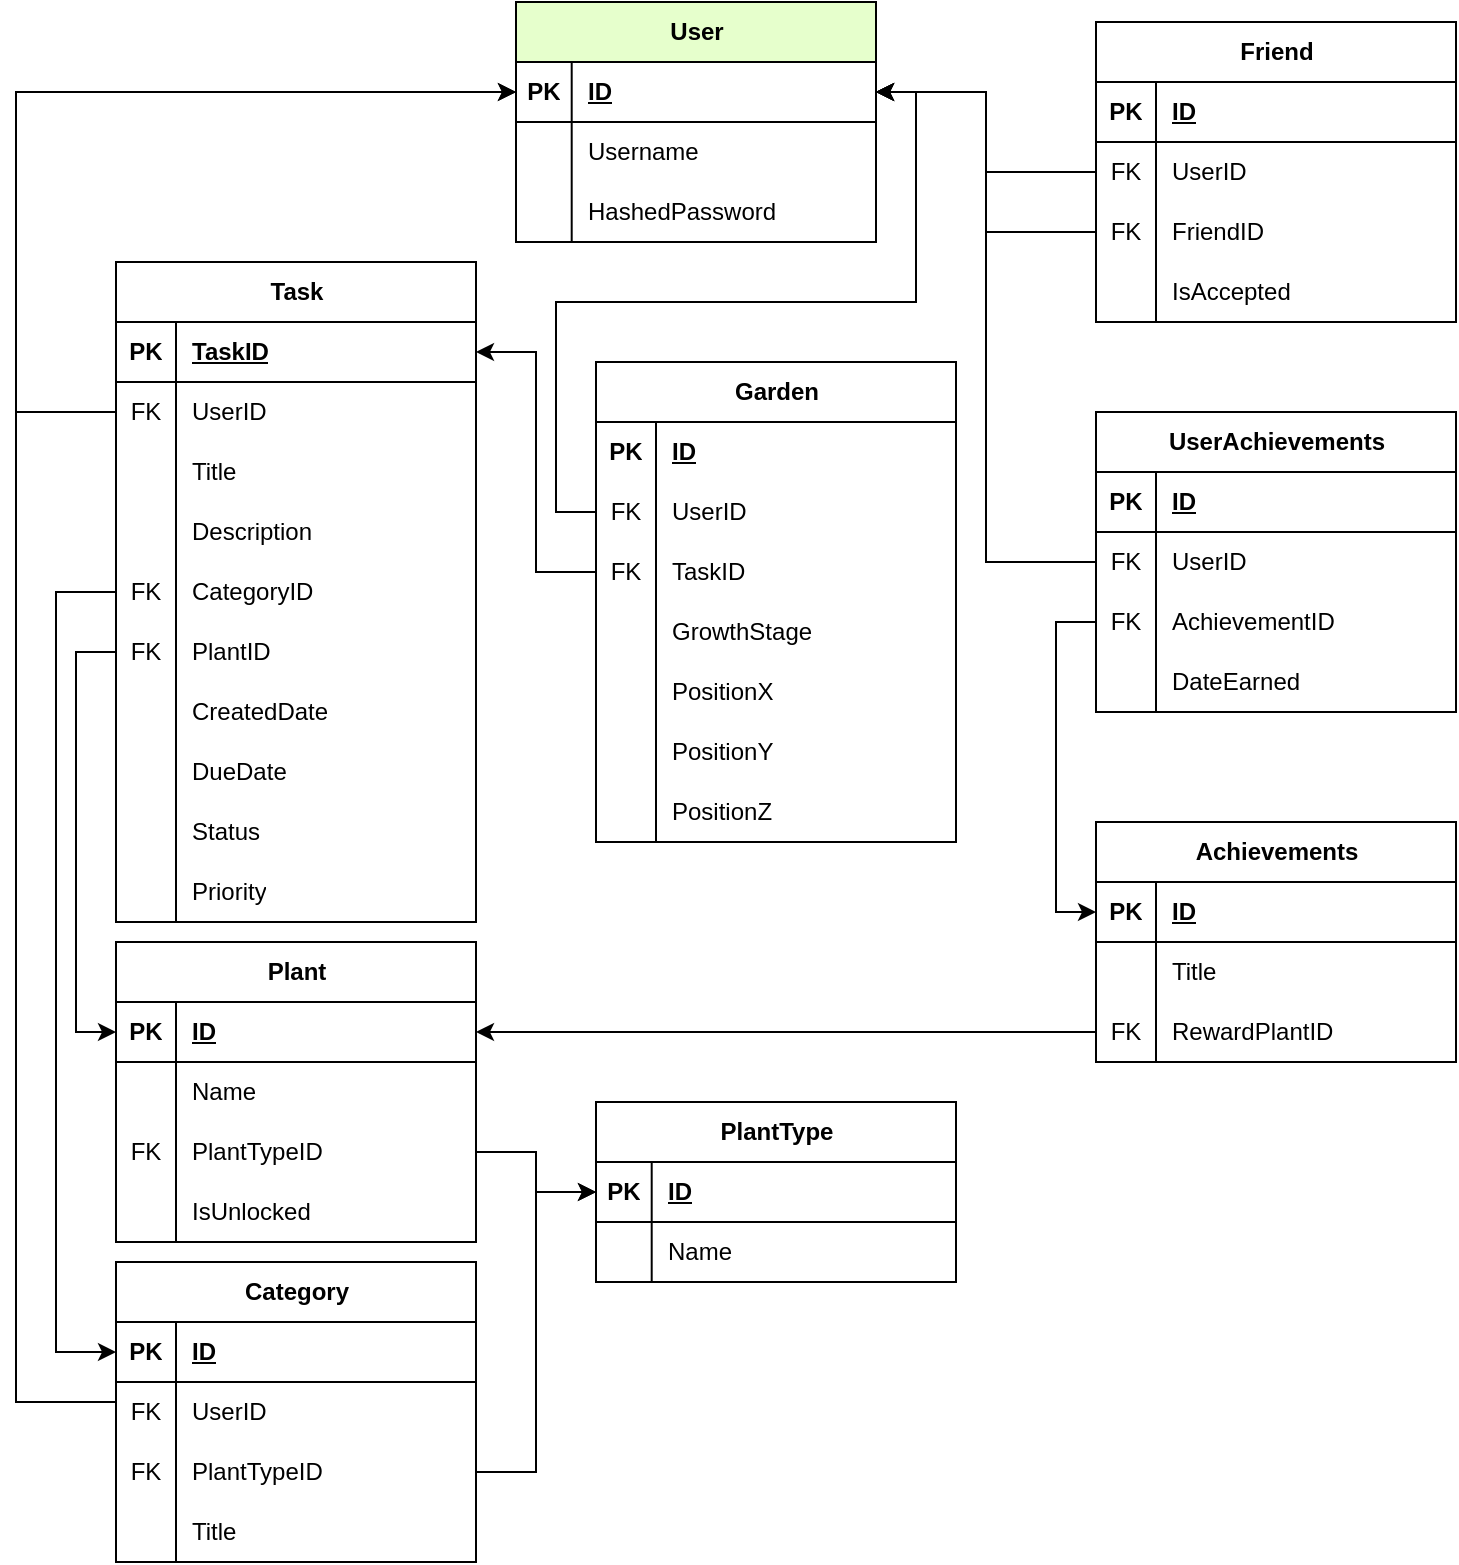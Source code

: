 <mxfile version="24.7.12">
  <diagram name="Page-1" id="oMzUA769yTgQAi77raKL">
    <mxGraphModel dx="1135" dy="1206" grid="0" gridSize="10" guides="1" tooltips="1" connect="1" arrows="1" fold="1" page="0" pageScale="1" pageWidth="827" pageHeight="1169" math="0" shadow="0">
      <root>
        <mxCell id="0" />
        <mxCell id="1" parent="0" />
        <mxCell id="k9DneF6LXbESQzyg4ebu-3" value="Task" style="shape=table;startSize=30;container=1;collapsible=1;childLayout=tableLayout;fixedRows=1;rowLines=0;fontStyle=1;align=center;resizeLast=1;html=1;" parent="1" vertex="1">
          <mxGeometry x="40" width="180" height="330" as="geometry" />
        </mxCell>
        <mxCell id="k9DneF6LXbESQzyg4ebu-4" value="" style="shape=tableRow;horizontal=0;startSize=0;swimlaneHead=0;swimlaneBody=0;fillColor=none;collapsible=0;dropTarget=0;points=[[0,0.5],[1,0.5]];portConstraint=eastwest;top=0;left=0;right=0;bottom=1;" parent="k9DneF6LXbESQzyg4ebu-3" vertex="1">
          <mxGeometry y="30" width="180" height="30" as="geometry" />
        </mxCell>
        <mxCell id="k9DneF6LXbESQzyg4ebu-5" value="PK" style="shape=partialRectangle;connectable=0;fillColor=none;top=0;left=0;bottom=0;right=0;fontStyle=1;overflow=hidden;whiteSpace=wrap;html=1;" parent="k9DneF6LXbESQzyg4ebu-4" vertex="1">
          <mxGeometry width="30" height="30" as="geometry">
            <mxRectangle width="30" height="30" as="alternateBounds" />
          </mxGeometry>
        </mxCell>
        <mxCell id="k9DneF6LXbESQzyg4ebu-6" value="TaskID" style="shape=partialRectangle;connectable=0;fillColor=none;top=0;left=0;bottom=0;right=0;align=left;spacingLeft=6;fontStyle=5;overflow=hidden;whiteSpace=wrap;html=1;" parent="k9DneF6LXbESQzyg4ebu-4" vertex="1">
          <mxGeometry x="30" width="150" height="30" as="geometry">
            <mxRectangle width="150" height="30" as="alternateBounds" />
          </mxGeometry>
        </mxCell>
        <mxCell id="k9DneF6LXbESQzyg4ebu-7" value="" style="shape=tableRow;horizontal=0;startSize=0;swimlaneHead=0;swimlaneBody=0;fillColor=none;collapsible=0;dropTarget=0;points=[[0,0.5],[1,0.5]];portConstraint=eastwest;top=0;left=0;right=0;bottom=0;" parent="k9DneF6LXbESQzyg4ebu-3" vertex="1">
          <mxGeometry y="60" width="180" height="30" as="geometry" />
        </mxCell>
        <mxCell id="k9DneF6LXbESQzyg4ebu-8" value="FK" style="shape=partialRectangle;connectable=0;fillColor=none;top=0;left=0;bottom=0;right=0;editable=1;overflow=hidden;whiteSpace=wrap;html=1;" parent="k9DneF6LXbESQzyg4ebu-7" vertex="1">
          <mxGeometry width="30" height="30" as="geometry">
            <mxRectangle width="30" height="30" as="alternateBounds" />
          </mxGeometry>
        </mxCell>
        <mxCell id="k9DneF6LXbESQzyg4ebu-9" value="UserID" style="shape=partialRectangle;connectable=0;fillColor=none;top=0;left=0;bottom=0;right=0;align=left;spacingLeft=6;overflow=hidden;whiteSpace=wrap;html=1;" parent="k9DneF6LXbESQzyg4ebu-7" vertex="1">
          <mxGeometry x="30" width="150" height="30" as="geometry">
            <mxRectangle width="150" height="30" as="alternateBounds" />
          </mxGeometry>
        </mxCell>
        <mxCell id="bbyt1wD9G1NPvZGd1VGm-14" value="" style="shape=tableRow;horizontal=0;startSize=0;swimlaneHead=0;swimlaneBody=0;fillColor=none;collapsible=0;dropTarget=0;points=[[0,0.5],[1,0.5]];portConstraint=eastwest;top=0;left=0;right=0;bottom=0;" vertex="1" parent="k9DneF6LXbESQzyg4ebu-3">
          <mxGeometry y="90" width="180" height="30" as="geometry" />
        </mxCell>
        <mxCell id="bbyt1wD9G1NPvZGd1VGm-15" value="" style="shape=partialRectangle;connectable=0;fillColor=none;top=0;left=0;bottom=0;right=0;editable=1;overflow=hidden;whiteSpace=wrap;html=1;" vertex="1" parent="bbyt1wD9G1NPvZGd1VGm-14">
          <mxGeometry width="30" height="30" as="geometry">
            <mxRectangle width="30" height="30" as="alternateBounds" />
          </mxGeometry>
        </mxCell>
        <mxCell id="bbyt1wD9G1NPvZGd1VGm-16" value="Title" style="shape=partialRectangle;connectable=0;fillColor=none;top=0;left=0;bottom=0;right=0;align=left;spacingLeft=6;overflow=hidden;whiteSpace=wrap;html=1;" vertex="1" parent="bbyt1wD9G1NPvZGd1VGm-14">
          <mxGeometry x="30" width="150" height="30" as="geometry">
            <mxRectangle width="150" height="30" as="alternateBounds" />
          </mxGeometry>
        </mxCell>
        <mxCell id="k9DneF6LXbESQzyg4ebu-13" value="" style="shape=tableRow;horizontal=0;startSize=0;swimlaneHead=0;swimlaneBody=0;fillColor=none;collapsible=0;dropTarget=0;points=[[0,0.5],[1,0.5]];portConstraint=eastwest;top=0;left=0;right=0;bottom=0;" parent="k9DneF6LXbESQzyg4ebu-3" vertex="1">
          <mxGeometry y="120" width="180" height="30" as="geometry" />
        </mxCell>
        <mxCell id="k9DneF6LXbESQzyg4ebu-14" value="" style="shape=partialRectangle;connectable=0;fillColor=none;top=0;left=0;bottom=0;right=0;editable=1;overflow=hidden;whiteSpace=wrap;html=1;" parent="k9DneF6LXbESQzyg4ebu-13" vertex="1">
          <mxGeometry width="30" height="30" as="geometry">
            <mxRectangle width="30" height="30" as="alternateBounds" />
          </mxGeometry>
        </mxCell>
        <mxCell id="k9DneF6LXbESQzyg4ebu-15" value="Description" style="shape=partialRectangle;connectable=0;fillColor=none;top=0;left=0;bottom=0;right=0;align=left;spacingLeft=6;overflow=hidden;whiteSpace=wrap;html=1;" parent="k9DneF6LXbESQzyg4ebu-13" vertex="1">
          <mxGeometry x="30" width="150" height="30" as="geometry">
            <mxRectangle width="150" height="30" as="alternateBounds" />
          </mxGeometry>
        </mxCell>
        <mxCell id="k9DneF6LXbESQzyg4ebu-72" value="" style="shape=tableRow;horizontal=0;startSize=0;swimlaneHead=0;swimlaneBody=0;fillColor=none;collapsible=0;dropTarget=0;points=[[0,0.5],[1,0.5]];portConstraint=eastwest;top=0;left=0;right=0;bottom=0;" parent="k9DneF6LXbESQzyg4ebu-3" vertex="1">
          <mxGeometry y="150" width="180" height="30" as="geometry" />
        </mxCell>
        <mxCell id="k9DneF6LXbESQzyg4ebu-73" value="FK" style="shape=partialRectangle;connectable=0;fillColor=none;top=0;left=0;bottom=0;right=0;editable=1;overflow=hidden;whiteSpace=wrap;html=1;" parent="k9DneF6LXbESQzyg4ebu-72" vertex="1">
          <mxGeometry width="30" height="30" as="geometry">
            <mxRectangle width="30" height="30" as="alternateBounds" />
          </mxGeometry>
        </mxCell>
        <mxCell id="k9DneF6LXbESQzyg4ebu-74" value="CategoryID" style="shape=partialRectangle;connectable=0;fillColor=none;top=0;left=0;bottom=0;right=0;align=left;spacingLeft=6;overflow=hidden;whiteSpace=wrap;html=1;" parent="k9DneF6LXbESQzyg4ebu-72" vertex="1">
          <mxGeometry x="30" width="150" height="30" as="geometry">
            <mxRectangle width="150" height="30" as="alternateBounds" />
          </mxGeometry>
        </mxCell>
        <mxCell id="bbyt1wD9G1NPvZGd1VGm-99" value="" style="shape=tableRow;horizontal=0;startSize=0;swimlaneHead=0;swimlaneBody=0;fillColor=none;collapsible=0;dropTarget=0;points=[[0,0.5],[1,0.5]];portConstraint=eastwest;top=0;left=0;right=0;bottom=0;" vertex="1" parent="k9DneF6LXbESQzyg4ebu-3">
          <mxGeometry y="180" width="180" height="30" as="geometry" />
        </mxCell>
        <mxCell id="bbyt1wD9G1NPvZGd1VGm-100" value="FK" style="shape=partialRectangle;connectable=0;fillColor=none;top=0;left=0;bottom=0;right=0;editable=1;overflow=hidden;whiteSpace=wrap;html=1;" vertex="1" parent="bbyt1wD9G1NPvZGd1VGm-99">
          <mxGeometry width="30" height="30" as="geometry">
            <mxRectangle width="30" height="30" as="alternateBounds" />
          </mxGeometry>
        </mxCell>
        <mxCell id="bbyt1wD9G1NPvZGd1VGm-101" value="PlantID" style="shape=partialRectangle;connectable=0;fillColor=none;top=0;left=0;bottom=0;right=0;align=left;spacingLeft=6;overflow=hidden;whiteSpace=wrap;html=1;" vertex="1" parent="bbyt1wD9G1NPvZGd1VGm-99">
          <mxGeometry x="30" width="150" height="30" as="geometry">
            <mxRectangle width="150" height="30" as="alternateBounds" />
          </mxGeometry>
        </mxCell>
        <mxCell id="k9DneF6LXbESQzyg4ebu-75" value="" style="shape=tableRow;horizontal=0;startSize=0;swimlaneHead=0;swimlaneBody=0;fillColor=none;collapsible=0;dropTarget=0;points=[[0,0.5],[1,0.5]];portConstraint=eastwest;top=0;left=0;right=0;bottom=0;" parent="k9DneF6LXbESQzyg4ebu-3" vertex="1">
          <mxGeometry y="210" width="180" height="30" as="geometry" />
        </mxCell>
        <mxCell id="k9DneF6LXbESQzyg4ebu-76" value="" style="shape=partialRectangle;connectable=0;fillColor=none;top=0;left=0;bottom=0;right=0;editable=1;overflow=hidden;whiteSpace=wrap;html=1;" parent="k9DneF6LXbESQzyg4ebu-75" vertex="1">
          <mxGeometry width="30" height="30" as="geometry">
            <mxRectangle width="30" height="30" as="alternateBounds" />
          </mxGeometry>
        </mxCell>
        <mxCell id="k9DneF6LXbESQzyg4ebu-77" value="CreatedDate" style="shape=partialRectangle;connectable=0;fillColor=none;top=0;left=0;bottom=0;right=0;align=left;spacingLeft=6;overflow=hidden;whiteSpace=wrap;html=1;" parent="k9DneF6LXbESQzyg4ebu-75" vertex="1">
          <mxGeometry x="30" width="150" height="30" as="geometry">
            <mxRectangle width="150" height="30" as="alternateBounds" />
          </mxGeometry>
        </mxCell>
        <mxCell id="k9DneF6LXbESQzyg4ebu-10" value="" style="shape=tableRow;horizontal=0;startSize=0;swimlaneHead=0;swimlaneBody=0;fillColor=none;collapsible=0;dropTarget=0;points=[[0,0.5],[1,0.5]];portConstraint=eastwest;top=0;left=0;right=0;bottom=0;" parent="k9DneF6LXbESQzyg4ebu-3" vertex="1">
          <mxGeometry y="240" width="180" height="30" as="geometry" />
        </mxCell>
        <mxCell id="k9DneF6LXbESQzyg4ebu-11" value="" style="shape=partialRectangle;connectable=0;fillColor=none;top=0;left=0;bottom=0;right=0;editable=1;overflow=hidden;whiteSpace=wrap;html=1;" parent="k9DneF6LXbESQzyg4ebu-10" vertex="1">
          <mxGeometry width="30" height="30" as="geometry">
            <mxRectangle width="30" height="30" as="alternateBounds" />
          </mxGeometry>
        </mxCell>
        <mxCell id="k9DneF6LXbESQzyg4ebu-12" value="DueDate" style="shape=partialRectangle;connectable=0;fillColor=none;top=0;left=0;bottom=0;right=0;align=left;spacingLeft=6;overflow=hidden;whiteSpace=wrap;html=1;" parent="k9DneF6LXbESQzyg4ebu-10" vertex="1">
          <mxGeometry x="30" width="150" height="30" as="geometry">
            <mxRectangle width="150" height="30" as="alternateBounds" />
          </mxGeometry>
        </mxCell>
        <mxCell id="cOYgLROJqaKU-tbr8kSi-8" value="" style="shape=tableRow;horizontal=0;startSize=0;swimlaneHead=0;swimlaneBody=0;fillColor=none;collapsible=0;dropTarget=0;points=[[0,0.5],[1,0.5]];portConstraint=eastwest;top=0;left=0;right=0;bottom=0;" parent="k9DneF6LXbESQzyg4ebu-3" vertex="1">
          <mxGeometry y="270" width="180" height="30" as="geometry" />
        </mxCell>
        <mxCell id="cOYgLROJqaKU-tbr8kSi-9" value="" style="shape=partialRectangle;connectable=0;fillColor=none;top=0;left=0;bottom=0;right=0;editable=1;overflow=hidden;whiteSpace=wrap;html=1;" parent="cOYgLROJqaKU-tbr8kSi-8" vertex="1">
          <mxGeometry width="30" height="30" as="geometry">
            <mxRectangle width="30" height="30" as="alternateBounds" />
          </mxGeometry>
        </mxCell>
        <mxCell id="cOYgLROJqaKU-tbr8kSi-10" value="Status" style="shape=partialRectangle;connectable=0;fillColor=none;top=0;left=0;bottom=0;right=0;align=left;spacingLeft=6;overflow=hidden;whiteSpace=wrap;html=1;" parent="cOYgLROJqaKU-tbr8kSi-8" vertex="1">
          <mxGeometry x="30" width="150" height="30" as="geometry">
            <mxRectangle width="150" height="30" as="alternateBounds" />
          </mxGeometry>
        </mxCell>
        <mxCell id="bbyt1wD9G1NPvZGd1VGm-18" value="" style="shape=tableRow;horizontal=0;startSize=0;swimlaneHead=0;swimlaneBody=0;fillColor=none;collapsible=0;dropTarget=0;points=[[0,0.5],[1,0.5]];portConstraint=eastwest;top=0;left=0;right=0;bottom=0;" vertex="1" parent="k9DneF6LXbESQzyg4ebu-3">
          <mxGeometry y="300" width="180" height="30" as="geometry" />
        </mxCell>
        <mxCell id="bbyt1wD9G1NPvZGd1VGm-19" value="" style="shape=partialRectangle;connectable=0;fillColor=none;top=0;left=0;bottom=0;right=0;editable=1;overflow=hidden;whiteSpace=wrap;html=1;" vertex="1" parent="bbyt1wD9G1NPvZGd1VGm-18">
          <mxGeometry width="30" height="30" as="geometry">
            <mxRectangle width="30" height="30" as="alternateBounds" />
          </mxGeometry>
        </mxCell>
        <mxCell id="bbyt1wD9G1NPvZGd1VGm-20" value="Priority" style="shape=partialRectangle;connectable=0;fillColor=none;top=0;left=0;bottom=0;right=0;align=left;spacingLeft=6;overflow=hidden;whiteSpace=wrap;html=1;" vertex="1" parent="bbyt1wD9G1NPvZGd1VGm-18">
          <mxGeometry x="30" width="150" height="30" as="geometry">
            <mxRectangle width="150" height="30" as="alternateBounds" />
          </mxGeometry>
        </mxCell>
        <mxCell id="k9DneF6LXbESQzyg4ebu-19" value="Plant" style="shape=table;startSize=30;container=1;collapsible=1;childLayout=tableLayout;fixedRows=1;rowLines=0;fontStyle=1;align=center;resizeLast=1;html=1;" parent="1" vertex="1">
          <mxGeometry x="40" y="340" width="180" height="150" as="geometry" />
        </mxCell>
        <mxCell id="k9DneF6LXbESQzyg4ebu-20" value="" style="shape=tableRow;horizontal=0;startSize=0;swimlaneHead=0;swimlaneBody=0;fillColor=none;collapsible=0;dropTarget=0;points=[[0,0.5],[1,0.5]];portConstraint=eastwest;top=0;left=0;right=0;bottom=1;" parent="k9DneF6LXbESQzyg4ebu-19" vertex="1">
          <mxGeometry y="30" width="180" height="30" as="geometry" />
        </mxCell>
        <mxCell id="k9DneF6LXbESQzyg4ebu-21" value="PK" style="shape=partialRectangle;connectable=0;fillColor=none;top=0;left=0;bottom=0;right=0;fontStyle=1;overflow=hidden;whiteSpace=wrap;html=1;" parent="k9DneF6LXbESQzyg4ebu-20" vertex="1">
          <mxGeometry width="30" height="30" as="geometry">
            <mxRectangle width="30" height="30" as="alternateBounds" />
          </mxGeometry>
        </mxCell>
        <mxCell id="k9DneF6LXbESQzyg4ebu-22" value="ID" style="shape=partialRectangle;connectable=0;fillColor=none;top=0;left=0;bottom=0;right=0;align=left;spacingLeft=6;fontStyle=5;overflow=hidden;whiteSpace=wrap;html=1;" parent="k9DneF6LXbESQzyg4ebu-20" vertex="1">
          <mxGeometry x="30" width="150" height="30" as="geometry">
            <mxRectangle width="150" height="30" as="alternateBounds" />
          </mxGeometry>
        </mxCell>
        <mxCell id="k9DneF6LXbESQzyg4ebu-23" value="" style="shape=tableRow;horizontal=0;startSize=0;swimlaneHead=0;swimlaneBody=0;fillColor=none;collapsible=0;dropTarget=0;points=[[0,0.5],[1,0.5]];portConstraint=eastwest;top=0;left=0;right=0;bottom=0;" parent="k9DneF6LXbESQzyg4ebu-19" vertex="1">
          <mxGeometry y="60" width="180" height="30" as="geometry" />
        </mxCell>
        <mxCell id="k9DneF6LXbESQzyg4ebu-24" value="" style="shape=partialRectangle;connectable=0;fillColor=none;top=0;left=0;bottom=0;right=0;editable=1;overflow=hidden;whiteSpace=wrap;html=1;" parent="k9DneF6LXbESQzyg4ebu-23" vertex="1">
          <mxGeometry width="30" height="30" as="geometry">
            <mxRectangle width="30" height="30" as="alternateBounds" />
          </mxGeometry>
        </mxCell>
        <mxCell id="k9DneF6LXbESQzyg4ebu-25" value="Name" style="shape=partialRectangle;connectable=0;fillColor=none;top=0;left=0;bottom=0;right=0;align=left;spacingLeft=6;overflow=hidden;whiteSpace=wrap;html=1;" parent="k9DneF6LXbESQzyg4ebu-23" vertex="1">
          <mxGeometry x="30" width="150" height="30" as="geometry">
            <mxRectangle width="150" height="30" as="alternateBounds" />
          </mxGeometry>
        </mxCell>
        <mxCell id="k9DneF6LXbESQzyg4ebu-26" value="" style="shape=tableRow;horizontal=0;startSize=0;swimlaneHead=0;swimlaneBody=0;fillColor=none;collapsible=0;dropTarget=0;points=[[0,0.5],[1,0.5]];portConstraint=eastwest;top=0;left=0;right=0;bottom=0;" parent="k9DneF6LXbESQzyg4ebu-19" vertex="1">
          <mxGeometry y="90" width="180" height="30" as="geometry" />
        </mxCell>
        <mxCell id="k9DneF6LXbESQzyg4ebu-27" value="FK" style="shape=partialRectangle;connectable=0;fillColor=none;top=0;left=0;bottom=0;right=0;editable=1;overflow=hidden;whiteSpace=wrap;html=1;" parent="k9DneF6LXbESQzyg4ebu-26" vertex="1">
          <mxGeometry width="30" height="30" as="geometry">
            <mxRectangle width="30" height="30" as="alternateBounds" />
          </mxGeometry>
        </mxCell>
        <mxCell id="k9DneF6LXbESQzyg4ebu-28" value="PlantTypeID" style="shape=partialRectangle;connectable=0;fillColor=none;top=0;left=0;bottom=0;right=0;align=left;spacingLeft=6;overflow=hidden;whiteSpace=wrap;html=1;" parent="k9DneF6LXbESQzyg4ebu-26" vertex="1">
          <mxGeometry x="30" width="150" height="30" as="geometry">
            <mxRectangle width="150" height="30" as="alternateBounds" />
          </mxGeometry>
        </mxCell>
        <mxCell id="bbyt1wD9G1NPvZGd1VGm-94" value="" style="shape=tableRow;horizontal=0;startSize=0;swimlaneHead=0;swimlaneBody=0;fillColor=none;collapsible=0;dropTarget=0;points=[[0,0.5],[1,0.5]];portConstraint=eastwest;top=0;left=0;right=0;bottom=0;" vertex="1" parent="k9DneF6LXbESQzyg4ebu-19">
          <mxGeometry y="120" width="180" height="30" as="geometry" />
        </mxCell>
        <mxCell id="bbyt1wD9G1NPvZGd1VGm-95" value="" style="shape=partialRectangle;connectable=0;fillColor=none;top=0;left=0;bottom=0;right=0;editable=1;overflow=hidden;whiteSpace=wrap;html=1;" vertex="1" parent="bbyt1wD9G1NPvZGd1VGm-94">
          <mxGeometry width="30" height="30" as="geometry">
            <mxRectangle width="30" height="30" as="alternateBounds" />
          </mxGeometry>
        </mxCell>
        <mxCell id="bbyt1wD9G1NPvZGd1VGm-96" value="IsUnlocked" style="shape=partialRectangle;connectable=0;fillColor=none;top=0;left=0;bottom=0;right=0;align=left;spacingLeft=6;overflow=hidden;whiteSpace=wrap;html=1;" vertex="1" parent="bbyt1wD9G1NPvZGd1VGm-94">
          <mxGeometry x="30" width="150" height="30" as="geometry">
            <mxRectangle width="150" height="30" as="alternateBounds" />
          </mxGeometry>
        </mxCell>
        <mxCell id="k9DneF6LXbESQzyg4ebu-38" value="Garden" style="shape=table;startSize=30;container=1;collapsible=1;childLayout=tableLayout;fixedRows=1;rowLines=0;fontStyle=1;align=center;resizeLast=1;html=1;" parent="1" vertex="1">
          <mxGeometry x="280" y="50" width="180" height="240" as="geometry" />
        </mxCell>
        <mxCell id="bbyt1wD9G1NPvZGd1VGm-28" value="" style="shape=tableRow;horizontal=0;startSize=0;swimlaneHead=0;swimlaneBody=0;fillColor=none;collapsible=0;dropTarget=0;points=[[0,0.5],[1,0.5]];portConstraint=eastwest;top=0;left=0;right=0;bottom=0;strokeColor=#000000;" vertex="1" parent="k9DneF6LXbESQzyg4ebu-38">
          <mxGeometry y="30" width="180" height="30" as="geometry" />
        </mxCell>
        <mxCell id="bbyt1wD9G1NPvZGd1VGm-29" value="&lt;b&gt;PK&lt;/b&gt;" style="shape=partialRectangle;connectable=0;fillColor=none;top=0;left=0;bottom=0;right=0;editable=1;overflow=hidden;whiteSpace=wrap;html=1;" vertex="1" parent="bbyt1wD9G1NPvZGd1VGm-28">
          <mxGeometry width="30" height="30" as="geometry">
            <mxRectangle width="30" height="30" as="alternateBounds" />
          </mxGeometry>
        </mxCell>
        <mxCell id="bbyt1wD9G1NPvZGd1VGm-30" value="&lt;b&gt;&lt;u&gt;ID&lt;/u&gt;&lt;/b&gt;" style="shape=partialRectangle;connectable=0;fillColor=none;top=0;left=0;bottom=0;right=0;align=left;spacingLeft=6;overflow=hidden;whiteSpace=wrap;html=1;" vertex="1" parent="bbyt1wD9G1NPvZGd1VGm-28">
          <mxGeometry x="30" width="150" height="30" as="geometry">
            <mxRectangle width="150" height="30" as="alternateBounds" />
          </mxGeometry>
        </mxCell>
        <mxCell id="k9DneF6LXbESQzyg4ebu-45" value="" style="shape=tableRow;horizontal=0;startSize=0;swimlaneHead=0;swimlaneBody=0;fillColor=none;collapsible=0;dropTarget=0;points=[[0,0.5],[1,0.5]];portConstraint=eastwest;top=0;left=0;right=0;bottom=0;" parent="k9DneF6LXbESQzyg4ebu-38" vertex="1">
          <mxGeometry y="60" width="180" height="30" as="geometry" />
        </mxCell>
        <mxCell id="k9DneF6LXbESQzyg4ebu-46" value="FK" style="shape=partialRectangle;connectable=0;fillColor=none;top=0;left=0;bottom=0;right=0;editable=1;overflow=hidden;whiteSpace=wrap;html=1;" parent="k9DneF6LXbESQzyg4ebu-45" vertex="1">
          <mxGeometry width="30" height="30" as="geometry">
            <mxRectangle width="30" height="30" as="alternateBounds" />
          </mxGeometry>
        </mxCell>
        <mxCell id="k9DneF6LXbESQzyg4ebu-47" value="UserID" style="shape=partialRectangle;connectable=0;fillColor=none;top=0;left=0;bottom=0;right=0;align=left;spacingLeft=6;overflow=hidden;whiteSpace=wrap;html=1;" parent="k9DneF6LXbESQzyg4ebu-45" vertex="1">
          <mxGeometry x="30" width="150" height="30" as="geometry">
            <mxRectangle width="150" height="30" as="alternateBounds" />
          </mxGeometry>
        </mxCell>
        <mxCell id="k9DneF6LXbESQzyg4ebu-127" value="" style="shape=tableRow;horizontal=0;startSize=0;swimlaneHead=0;swimlaneBody=0;fillColor=none;collapsible=0;dropTarget=0;points=[[0,0.5],[1,0.5]];portConstraint=eastwest;top=0;left=0;right=0;bottom=0;" parent="k9DneF6LXbESQzyg4ebu-38" vertex="1">
          <mxGeometry y="90" width="180" height="30" as="geometry" />
        </mxCell>
        <mxCell id="k9DneF6LXbESQzyg4ebu-128" value="FK" style="shape=partialRectangle;connectable=0;fillColor=none;top=0;left=0;bottom=0;right=0;editable=1;overflow=hidden;whiteSpace=wrap;html=1;" parent="k9DneF6LXbESQzyg4ebu-127" vertex="1">
          <mxGeometry width="30" height="30" as="geometry">
            <mxRectangle width="30" height="30" as="alternateBounds" />
          </mxGeometry>
        </mxCell>
        <mxCell id="k9DneF6LXbESQzyg4ebu-129" value="TaskID" style="shape=partialRectangle;connectable=0;fillColor=none;top=0;left=0;bottom=0;right=0;align=left;spacingLeft=6;overflow=hidden;whiteSpace=wrap;html=1;" parent="k9DneF6LXbESQzyg4ebu-127" vertex="1">
          <mxGeometry x="30" width="150" height="30" as="geometry">
            <mxRectangle width="150" height="30" as="alternateBounds" />
          </mxGeometry>
        </mxCell>
        <mxCell id="k9DneF6LXbESQzyg4ebu-136" value="" style="shape=tableRow;horizontal=0;startSize=0;swimlaneHead=0;swimlaneBody=0;fillColor=none;collapsible=0;dropTarget=0;points=[[0,0.5],[1,0.5]];portConstraint=eastwest;top=0;left=0;right=0;bottom=0;" parent="k9DneF6LXbESQzyg4ebu-38" vertex="1">
          <mxGeometry y="120" width="180" height="30" as="geometry" />
        </mxCell>
        <mxCell id="k9DneF6LXbESQzyg4ebu-137" value="" style="shape=partialRectangle;connectable=0;fillColor=none;top=0;left=0;bottom=0;right=0;editable=1;overflow=hidden;whiteSpace=wrap;html=1;" parent="k9DneF6LXbESQzyg4ebu-136" vertex="1">
          <mxGeometry width="30" height="30" as="geometry">
            <mxRectangle width="30" height="30" as="alternateBounds" />
          </mxGeometry>
        </mxCell>
        <mxCell id="k9DneF6LXbESQzyg4ebu-138" value="GrowthStage" style="shape=partialRectangle;connectable=0;fillColor=none;top=0;left=0;bottom=0;right=0;align=left;spacingLeft=6;overflow=hidden;whiteSpace=wrap;html=1;" parent="k9DneF6LXbESQzyg4ebu-136" vertex="1">
          <mxGeometry x="30" width="150" height="30" as="geometry">
            <mxRectangle width="150" height="30" as="alternateBounds" />
          </mxGeometry>
        </mxCell>
        <mxCell id="bbyt1wD9G1NPvZGd1VGm-84" value="" style="shape=tableRow;horizontal=0;startSize=0;swimlaneHead=0;swimlaneBody=0;fillColor=none;collapsible=0;dropTarget=0;points=[[0,0.5],[1,0.5]];portConstraint=eastwest;top=0;left=0;right=0;bottom=0;" vertex="1" parent="k9DneF6LXbESQzyg4ebu-38">
          <mxGeometry y="150" width="180" height="30" as="geometry" />
        </mxCell>
        <mxCell id="bbyt1wD9G1NPvZGd1VGm-85" value="" style="shape=partialRectangle;connectable=0;fillColor=none;top=0;left=0;bottom=0;right=0;editable=1;overflow=hidden;whiteSpace=wrap;html=1;" vertex="1" parent="bbyt1wD9G1NPvZGd1VGm-84">
          <mxGeometry width="30" height="30" as="geometry">
            <mxRectangle width="30" height="30" as="alternateBounds" />
          </mxGeometry>
        </mxCell>
        <mxCell id="bbyt1wD9G1NPvZGd1VGm-86" value="PositionX" style="shape=partialRectangle;connectable=0;fillColor=none;top=0;left=0;bottom=0;right=0;align=left;spacingLeft=6;overflow=hidden;whiteSpace=wrap;html=1;" vertex="1" parent="bbyt1wD9G1NPvZGd1VGm-84">
          <mxGeometry x="30" width="150" height="30" as="geometry">
            <mxRectangle width="150" height="30" as="alternateBounds" />
          </mxGeometry>
        </mxCell>
        <mxCell id="bbyt1wD9G1NPvZGd1VGm-87" value="" style="shape=tableRow;horizontal=0;startSize=0;swimlaneHead=0;swimlaneBody=0;fillColor=none;collapsible=0;dropTarget=0;points=[[0,0.5],[1,0.5]];portConstraint=eastwest;top=0;left=0;right=0;bottom=0;" vertex="1" parent="k9DneF6LXbESQzyg4ebu-38">
          <mxGeometry y="180" width="180" height="30" as="geometry" />
        </mxCell>
        <mxCell id="bbyt1wD9G1NPvZGd1VGm-88" value="" style="shape=partialRectangle;connectable=0;fillColor=none;top=0;left=0;bottom=0;right=0;editable=1;overflow=hidden;whiteSpace=wrap;html=1;" vertex="1" parent="bbyt1wD9G1NPvZGd1VGm-87">
          <mxGeometry width="30" height="30" as="geometry">
            <mxRectangle width="30" height="30" as="alternateBounds" />
          </mxGeometry>
        </mxCell>
        <mxCell id="bbyt1wD9G1NPvZGd1VGm-89" value="PositionY" style="shape=partialRectangle;connectable=0;fillColor=none;top=0;left=0;bottom=0;right=0;align=left;spacingLeft=6;overflow=hidden;whiteSpace=wrap;html=1;" vertex="1" parent="bbyt1wD9G1NPvZGd1VGm-87">
          <mxGeometry x="30" width="150" height="30" as="geometry">
            <mxRectangle width="150" height="30" as="alternateBounds" />
          </mxGeometry>
        </mxCell>
        <mxCell id="bbyt1wD9G1NPvZGd1VGm-90" value="" style="shape=tableRow;horizontal=0;startSize=0;swimlaneHead=0;swimlaneBody=0;fillColor=none;collapsible=0;dropTarget=0;points=[[0,0.5],[1,0.5]];portConstraint=eastwest;top=0;left=0;right=0;bottom=0;" vertex="1" parent="k9DneF6LXbESQzyg4ebu-38">
          <mxGeometry y="210" width="180" height="30" as="geometry" />
        </mxCell>
        <mxCell id="bbyt1wD9G1NPvZGd1VGm-91" value="" style="shape=partialRectangle;connectable=0;fillColor=none;top=0;left=0;bottom=0;right=0;editable=1;overflow=hidden;whiteSpace=wrap;html=1;" vertex="1" parent="bbyt1wD9G1NPvZGd1VGm-90">
          <mxGeometry width="30" height="30" as="geometry">
            <mxRectangle width="30" height="30" as="alternateBounds" />
          </mxGeometry>
        </mxCell>
        <mxCell id="bbyt1wD9G1NPvZGd1VGm-92" value="PositionZ" style="shape=partialRectangle;connectable=0;fillColor=none;top=0;left=0;bottom=0;right=0;align=left;spacingLeft=6;overflow=hidden;whiteSpace=wrap;html=1;" vertex="1" parent="bbyt1wD9G1NPvZGd1VGm-90">
          <mxGeometry x="30" width="150" height="30" as="geometry">
            <mxRectangle width="150" height="30" as="alternateBounds" />
          </mxGeometry>
        </mxCell>
        <mxCell id="k9DneF6LXbESQzyg4ebu-56" value="Achievements" style="shape=table;startSize=30;container=1;collapsible=1;childLayout=tableLayout;fixedRows=1;rowLines=0;fontStyle=1;align=center;resizeLast=1;html=1;" parent="1" vertex="1">
          <mxGeometry x="530" y="280" width="180" height="120" as="geometry" />
        </mxCell>
        <mxCell id="k9DneF6LXbESQzyg4ebu-57" value="" style="shape=tableRow;horizontal=0;startSize=0;swimlaneHead=0;swimlaneBody=0;fillColor=none;collapsible=0;dropTarget=0;points=[[0,0.5],[1,0.5]];portConstraint=eastwest;top=0;left=0;right=0;bottom=1;" parent="k9DneF6LXbESQzyg4ebu-56" vertex="1">
          <mxGeometry y="30" width="180" height="30" as="geometry" />
        </mxCell>
        <mxCell id="k9DneF6LXbESQzyg4ebu-58" value="PK" style="shape=partialRectangle;connectable=0;fillColor=none;top=0;left=0;bottom=0;right=0;fontStyle=1;overflow=hidden;whiteSpace=wrap;html=1;" parent="k9DneF6LXbESQzyg4ebu-57" vertex="1">
          <mxGeometry width="30" height="30" as="geometry">
            <mxRectangle width="30" height="30" as="alternateBounds" />
          </mxGeometry>
        </mxCell>
        <mxCell id="k9DneF6LXbESQzyg4ebu-59" value="ID" style="shape=partialRectangle;connectable=0;fillColor=none;top=0;left=0;bottom=0;right=0;align=left;spacingLeft=6;fontStyle=5;overflow=hidden;whiteSpace=wrap;html=1;" parent="k9DneF6LXbESQzyg4ebu-57" vertex="1">
          <mxGeometry x="30" width="150" height="30" as="geometry">
            <mxRectangle width="150" height="30" as="alternateBounds" />
          </mxGeometry>
        </mxCell>
        <mxCell id="k9DneF6LXbESQzyg4ebu-60" value="" style="shape=tableRow;horizontal=0;startSize=0;swimlaneHead=0;swimlaneBody=0;fillColor=none;collapsible=0;dropTarget=0;points=[[0,0.5],[1,0.5]];portConstraint=eastwest;top=0;left=0;right=0;bottom=0;" parent="k9DneF6LXbESQzyg4ebu-56" vertex="1">
          <mxGeometry y="60" width="180" height="30" as="geometry" />
        </mxCell>
        <mxCell id="k9DneF6LXbESQzyg4ebu-61" value="" style="shape=partialRectangle;connectable=0;fillColor=none;top=0;left=0;bottom=0;right=0;editable=1;overflow=hidden;whiteSpace=wrap;html=1;" parent="k9DneF6LXbESQzyg4ebu-60" vertex="1">
          <mxGeometry width="30" height="30" as="geometry">
            <mxRectangle width="30" height="30" as="alternateBounds" />
          </mxGeometry>
        </mxCell>
        <mxCell id="k9DneF6LXbESQzyg4ebu-62" value="Title" style="shape=partialRectangle;connectable=0;fillColor=none;top=0;left=0;bottom=0;right=0;align=left;spacingLeft=6;overflow=hidden;whiteSpace=wrap;html=1;" parent="k9DneF6LXbESQzyg4ebu-60" vertex="1">
          <mxGeometry x="30" width="150" height="30" as="geometry">
            <mxRectangle width="150" height="30" as="alternateBounds" />
          </mxGeometry>
        </mxCell>
        <mxCell id="k9DneF6LXbESQzyg4ebu-66" value="" style="shape=tableRow;horizontal=0;startSize=0;swimlaneHead=0;swimlaneBody=0;fillColor=none;collapsible=0;dropTarget=0;points=[[0,0.5],[1,0.5]];portConstraint=eastwest;top=0;left=0;right=0;bottom=0;" parent="k9DneF6LXbESQzyg4ebu-56" vertex="1">
          <mxGeometry y="90" width="180" height="30" as="geometry" />
        </mxCell>
        <mxCell id="k9DneF6LXbESQzyg4ebu-67" value="FK" style="shape=partialRectangle;connectable=0;fillColor=none;top=0;left=0;bottom=0;right=0;editable=1;overflow=hidden;whiteSpace=wrap;html=1;" parent="k9DneF6LXbESQzyg4ebu-66" vertex="1">
          <mxGeometry width="30" height="30" as="geometry">
            <mxRectangle width="30" height="30" as="alternateBounds" />
          </mxGeometry>
        </mxCell>
        <mxCell id="k9DneF6LXbESQzyg4ebu-68" value="RewardPlantID" style="shape=partialRectangle;connectable=0;fillColor=none;top=0;left=0;bottom=0;right=0;align=left;spacingLeft=6;overflow=hidden;whiteSpace=wrap;html=1;" parent="k9DneF6LXbESQzyg4ebu-66" vertex="1">
          <mxGeometry x="30" width="150" height="30" as="geometry">
            <mxRectangle width="150" height="30" as="alternateBounds" />
          </mxGeometry>
        </mxCell>
        <mxCell id="k9DneF6LXbESQzyg4ebu-84" value="Category" style="shape=table;startSize=30;container=1;collapsible=1;childLayout=tableLayout;fixedRows=1;rowLines=0;fontStyle=1;align=center;resizeLast=1;html=1;" parent="1" vertex="1">
          <mxGeometry x="40" y="500" width="180" height="150" as="geometry" />
        </mxCell>
        <mxCell id="k9DneF6LXbESQzyg4ebu-85" value="" style="shape=tableRow;horizontal=0;startSize=0;swimlaneHead=0;swimlaneBody=0;fillColor=none;collapsible=0;dropTarget=0;points=[[0,0.5],[1,0.5]];portConstraint=eastwest;top=0;left=0;right=0;bottom=1;" parent="k9DneF6LXbESQzyg4ebu-84" vertex="1">
          <mxGeometry y="30" width="180" height="30" as="geometry" />
        </mxCell>
        <mxCell id="k9DneF6LXbESQzyg4ebu-86" value="PK" style="shape=partialRectangle;connectable=0;fillColor=none;top=0;left=0;bottom=0;right=0;fontStyle=1;overflow=hidden;whiteSpace=wrap;html=1;" parent="k9DneF6LXbESQzyg4ebu-85" vertex="1">
          <mxGeometry width="30" height="30" as="geometry">
            <mxRectangle width="30" height="30" as="alternateBounds" />
          </mxGeometry>
        </mxCell>
        <mxCell id="k9DneF6LXbESQzyg4ebu-87" value="ID" style="shape=partialRectangle;connectable=0;fillColor=none;top=0;left=0;bottom=0;right=0;align=left;spacingLeft=6;fontStyle=5;overflow=hidden;whiteSpace=wrap;html=1;" parent="k9DneF6LXbESQzyg4ebu-85" vertex="1">
          <mxGeometry x="30" width="150" height="30" as="geometry">
            <mxRectangle width="150" height="30" as="alternateBounds" />
          </mxGeometry>
        </mxCell>
        <mxCell id="k9DneF6LXbESQzyg4ebu-88" value="" style="shape=tableRow;horizontal=0;startSize=0;swimlaneHead=0;swimlaneBody=0;fillColor=none;collapsible=0;dropTarget=0;points=[[0,0.5],[1,0.5]];portConstraint=eastwest;top=0;left=0;right=0;bottom=0;" parent="k9DneF6LXbESQzyg4ebu-84" vertex="1">
          <mxGeometry y="60" width="180" height="30" as="geometry" />
        </mxCell>
        <mxCell id="k9DneF6LXbESQzyg4ebu-89" value="FK" style="shape=partialRectangle;connectable=0;fillColor=none;top=0;left=0;bottom=0;right=0;editable=1;overflow=hidden;whiteSpace=wrap;html=1;" parent="k9DneF6LXbESQzyg4ebu-88" vertex="1">
          <mxGeometry width="30" height="30" as="geometry">
            <mxRectangle width="30" height="30" as="alternateBounds" />
          </mxGeometry>
        </mxCell>
        <mxCell id="k9DneF6LXbESQzyg4ebu-90" value="UserID" style="shape=partialRectangle;connectable=0;fillColor=none;top=0;left=0;bottom=0;right=0;align=left;spacingLeft=6;overflow=hidden;whiteSpace=wrap;html=1;" parent="k9DneF6LXbESQzyg4ebu-88" vertex="1">
          <mxGeometry x="30" width="150" height="30" as="geometry">
            <mxRectangle width="150" height="30" as="alternateBounds" />
          </mxGeometry>
        </mxCell>
        <mxCell id="k9DneF6LXbESQzyg4ebu-91" value="" style="shape=tableRow;horizontal=0;startSize=0;swimlaneHead=0;swimlaneBody=0;fillColor=none;collapsible=0;dropTarget=0;points=[[0,0.5],[1,0.5]];portConstraint=eastwest;top=0;left=0;right=0;bottom=0;" parent="k9DneF6LXbESQzyg4ebu-84" vertex="1">
          <mxGeometry y="90" width="180" height="30" as="geometry" />
        </mxCell>
        <mxCell id="k9DneF6LXbESQzyg4ebu-92" value="FK" style="shape=partialRectangle;connectable=0;fillColor=none;top=0;left=0;bottom=0;right=0;editable=1;overflow=hidden;whiteSpace=wrap;html=1;" parent="k9DneF6LXbESQzyg4ebu-91" vertex="1">
          <mxGeometry width="30" height="30" as="geometry">
            <mxRectangle width="30" height="30" as="alternateBounds" />
          </mxGeometry>
        </mxCell>
        <mxCell id="k9DneF6LXbESQzyg4ebu-93" value="PlantTypeID" style="shape=partialRectangle;connectable=0;fillColor=none;top=0;left=0;bottom=0;right=0;align=left;spacingLeft=6;overflow=hidden;whiteSpace=wrap;html=1;" parent="k9DneF6LXbESQzyg4ebu-91" vertex="1">
          <mxGeometry x="30" width="150" height="30" as="geometry">
            <mxRectangle width="150" height="30" as="alternateBounds" />
          </mxGeometry>
        </mxCell>
        <mxCell id="bbyt1wD9G1NPvZGd1VGm-21" value="" style="shape=tableRow;horizontal=0;startSize=0;swimlaneHead=0;swimlaneBody=0;fillColor=none;collapsible=0;dropTarget=0;points=[[0,0.5],[1,0.5]];portConstraint=eastwest;top=0;left=0;right=0;bottom=0;" vertex="1" parent="k9DneF6LXbESQzyg4ebu-84">
          <mxGeometry y="120" width="180" height="30" as="geometry" />
        </mxCell>
        <mxCell id="bbyt1wD9G1NPvZGd1VGm-22" value="" style="shape=partialRectangle;connectable=0;fillColor=none;top=0;left=0;bottom=0;right=0;editable=1;overflow=hidden;whiteSpace=wrap;html=1;" vertex="1" parent="bbyt1wD9G1NPvZGd1VGm-21">
          <mxGeometry width="30" height="30" as="geometry">
            <mxRectangle width="30" height="30" as="alternateBounds" />
          </mxGeometry>
        </mxCell>
        <mxCell id="bbyt1wD9G1NPvZGd1VGm-23" value="Title" style="shape=partialRectangle;connectable=0;fillColor=none;top=0;left=0;bottom=0;right=0;align=left;spacingLeft=6;overflow=hidden;whiteSpace=wrap;html=1;" vertex="1" parent="bbyt1wD9G1NPvZGd1VGm-21">
          <mxGeometry x="30" width="150" height="30" as="geometry">
            <mxRectangle width="150" height="30" as="alternateBounds" />
          </mxGeometry>
        </mxCell>
        <mxCell id="k9DneF6LXbESQzyg4ebu-100" value="PlantType" style="shape=table;startSize=30;container=1;collapsible=1;childLayout=tableLayout;fixedRows=1;rowLines=0;fontStyle=1;align=center;resizeLast=1;html=1;" parent="1" vertex="1">
          <mxGeometry x="280" y="420" width="180" height="90" as="geometry" />
        </mxCell>
        <mxCell id="k9DneF6LXbESQzyg4ebu-101" value="" style="shape=tableRow;horizontal=0;startSize=0;swimlaneHead=0;swimlaneBody=0;fillColor=none;collapsible=0;dropTarget=0;points=[[0,0.5],[1,0.5]];portConstraint=eastwest;top=0;left=0;right=0;bottom=1;" parent="k9DneF6LXbESQzyg4ebu-100" vertex="1">
          <mxGeometry y="30" width="180" height="30" as="geometry" />
        </mxCell>
        <mxCell id="k9DneF6LXbESQzyg4ebu-102" value="PK" style="shape=partialRectangle;connectable=0;fillColor=none;top=0;left=0;bottom=0;right=0;fontStyle=1;overflow=hidden;whiteSpace=wrap;html=1;" parent="k9DneF6LXbESQzyg4ebu-101" vertex="1">
          <mxGeometry width="27.852" height="30" as="geometry">
            <mxRectangle width="27.852" height="30" as="alternateBounds" />
          </mxGeometry>
        </mxCell>
        <mxCell id="k9DneF6LXbESQzyg4ebu-103" value="ID" style="shape=partialRectangle;connectable=0;fillColor=none;top=0;left=0;bottom=0;right=0;align=left;spacingLeft=6;fontStyle=5;overflow=hidden;whiteSpace=wrap;html=1;" parent="k9DneF6LXbESQzyg4ebu-101" vertex="1">
          <mxGeometry x="27.852" width="152.148" height="30" as="geometry">
            <mxRectangle width="152.148" height="30" as="alternateBounds" />
          </mxGeometry>
        </mxCell>
        <mxCell id="k9DneF6LXbESQzyg4ebu-104" value="" style="shape=tableRow;horizontal=0;startSize=0;swimlaneHead=0;swimlaneBody=0;fillColor=none;collapsible=0;dropTarget=0;points=[[0,0.5],[1,0.5]];portConstraint=eastwest;top=0;left=0;right=0;bottom=0;" parent="k9DneF6LXbESQzyg4ebu-100" vertex="1">
          <mxGeometry y="60" width="180" height="30" as="geometry" />
        </mxCell>
        <mxCell id="k9DneF6LXbESQzyg4ebu-105" value="" style="shape=partialRectangle;connectable=0;fillColor=none;top=0;left=0;bottom=0;right=0;editable=1;overflow=hidden;whiteSpace=wrap;html=1;" parent="k9DneF6LXbESQzyg4ebu-104" vertex="1">
          <mxGeometry width="27.852" height="30" as="geometry">
            <mxRectangle width="27.852" height="30" as="alternateBounds" />
          </mxGeometry>
        </mxCell>
        <mxCell id="k9DneF6LXbESQzyg4ebu-106" value="Name" style="shape=partialRectangle;connectable=0;fillColor=none;top=0;left=0;bottom=0;right=0;align=left;spacingLeft=6;overflow=hidden;whiteSpace=wrap;html=1;" parent="k9DneF6LXbESQzyg4ebu-104" vertex="1">
          <mxGeometry x="27.852" width="152.148" height="30" as="geometry">
            <mxRectangle width="152.148" height="30" as="alternateBounds" />
          </mxGeometry>
        </mxCell>
        <mxCell id="bbyt1wD9G1NPvZGd1VGm-1" value="User" style="shape=table;startSize=30;container=1;collapsible=1;childLayout=tableLayout;fixedRows=1;rowLines=0;fontStyle=1;align=center;resizeLast=1;html=1;fillColor=#E6FFCC;" vertex="1" parent="1">
          <mxGeometry x="240" y="-130" width="180" height="120" as="geometry">
            <mxRectangle x="240" y="-130" width="70" height="30" as="alternateBounds" />
          </mxGeometry>
        </mxCell>
        <mxCell id="bbyt1wD9G1NPvZGd1VGm-2" value="" style="shape=tableRow;horizontal=0;startSize=0;swimlaneHead=0;swimlaneBody=0;fillColor=none;collapsible=0;dropTarget=0;points=[[0,0.5],[1,0.5]];portConstraint=eastwest;top=0;left=0;right=0;bottom=1;" vertex="1" parent="bbyt1wD9G1NPvZGd1VGm-1">
          <mxGeometry y="30" width="180" height="30" as="geometry" />
        </mxCell>
        <mxCell id="bbyt1wD9G1NPvZGd1VGm-3" value="PK" style="shape=partialRectangle;connectable=0;fillColor=none;top=0;left=0;bottom=0;right=0;fontStyle=1;overflow=hidden;whiteSpace=wrap;html=1;" vertex="1" parent="bbyt1wD9G1NPvZGd1VGm-2">
          <mxGeometry width="27.852" height="30" as="geometry">
            <mxRectangle width="27.852" height="30" as="alternateBounds" />
          </mxGeometry>
        </mxCell>
        <mxCell id="bbyt1wD9G1NPvZGd1VGm-4" value="ID" style="shape=partialRectangle;connectable=0;fillColor=none;top=0;left=0;bottom=0;right=0;align=left;spacingLeft=6;fontStyle=5;overflow=hidden;whiteSpace=wrap;html=1;" vertex="1" parent="bbyt1wD9G1NPvZGd1VGm-2">
          <mxGeometry x="27.852" width="152.148" height="30" as="geometry">
            <mxRectangle width="152.148" height="30" as="alternateBounds" />
          </mxGeometry>
        </mxCell>
        <mxCell id="bbyt1wD9G1NPvZGd1VGm-5" value="" style="shape=tableRow;horizontal=0;startSize=0;swimlaneHead=0;swimlaneBody=0;fillColor=none;collapsible=0;dropTarget=0;points=[[0,0.5],[1,0.5]];portConstraint=eastwest;top=0;left=0;right=0;bottom=0;" vertex="1" parent="bbyt1wD9G1NPvZGd1VGm-1">
          <mxGeometry y="60" width="180" height="30" as="geometry" />
        </mxCell>
        <mxCell id="bbyt1wD9G1NPvZGd1VGm-6" value="" style="shape=partialRectangle;connectable=0;fillColor=none;top=0;left=0;bottom=0;right=0;editable=1;overflow=hidden;whiteSpace=wrap;html=1;" vertex="1" parent="bbyt1wD9G1NPvZGd1VGm-5">
          <mxGeometry width="27.852" height="30" as="geometry">
            <mxRectangle width="27.852" height="30" as="alternateBounds" />
          </mxGeometry>
        </mxCell>
        <mxCell id="bbyt1wD9G1NPvZGd1VGm-7" value="Username" style="shape=partialRectangle;connectable=0;fillColor=none;top=0;left=0;bottom=0;right=0;align=left;spacingLeft=6;overflow=hidden;whiteSpace=wrap;html=1;" vertex="1" parent="bbyt1wD9G1NPvZGd1VGm-5">
          <mxGeometry x="27.852" width="152.148" height="30" as="geometry">
            <mxRectangle width="152.148" height="30" as="alternateBounds" />
          </mxGeometry>
        </mxCell>
        <mxCell id="bbyt1wD9G1NPvZGd1VGm-8" value="" style="shape=tableRow;horizontal=0;startSize=0;swimlaneHead=0;swimlaneBody=0;fillColor=none;collapsible=0;dropTarget=0;points=[[0,0.5],[1,0.5]];portConstraint=eastwest;top=0;left=0;right=0;bottom=0;" vertex="1" parent="bbyt1wD9G1NPvZGd1VGm-1">
          <mxGeometry y="90" width="180" height="30" as="geometry" />
        </mxCell>
        <mxCell id="bbyt1wD9G1NPvZGd1VGm-9" value="" style="shape=partialRectangle;connectable=0;fillColor=none;top=0;left=0;bottom=0;right=0;editable=1;overflow=hidden;whiteSpace=wrap;html=1;" vertex="1" parent="bbyt1wD9G1NPvZGd1VGm-8">
          <mxGeometry width="27.852" height="30" as="geometry">
            <mxRectangle width="27.852" height="30" as="alternateBounds" />
          </mxGeometry>
        </mxCell>
        <mxCell id="bbyt1wD9G1NPvZGd1VGm-10" value="HashedPassword" style="shape=partialRectangle;connectable=0;fillColor=none;top=0;left=0;bottom=0;right=0;align=left;spacingLeft=6;overflow=hidden;whiteSpace=wrap;html=1;" vertex="1" parent="bbyt1wD9G1NPvZGd1VGm-8">
          <mxGeometry x="27.852" width="152.148" height="30" as="geometry">
            <mxRectangle width="152.148" height="30" as="alternateBounds" />
          </mxGeometry>
        </mxCell>
        <mxCell id="bbyt1wD9G1NPvZGd1VGm-17" style="edgeStyle=orthogonalEdgeStyle;rounded=0;orthogonalLoop=1;jettySize=auto;html=1;entryX=0;entryY=0.5;entryDx=0;entryDy=0;" edge="1" parent="1" source="k9DneF6LXbESQzyg4ebu-7" target="bbyt1wD9G1NPvZGd1VGm-2">
          <mxGeometry relative="1" as="geometry">
            <Array as="points">
              <mxPoint x="-10" y="75" />
              <mxPoint x="-10" y="-85" />
            </Array>
          </mxGeometry>
        </mxCell>
        <mxCell id="bbyt1wD9G1NPvZGd1VGm-25" style="edgeStyle=orthogonalEdgeStyle;rounded=0;orthogonalLoop=1;jettySize=auto;html=1;entryX=0;entryY=0.5;entryDx=0;entryDy=0;" edge="1" parent="1" source="k9DneF6LXbESQzyg4ebu-91" target="k9DneF6LXbESQzyg4ebu-101">
          <mxGeometry relative="1" as="geometry">
            <Array as="points">
              <mxPoint x="250" y="605" />
              <mxPoint x="250" y="465" />
            </Array>
          </mxGeometry>
        </mxCell>
        <mxCell id="bbyt1wD9G1NPvZGd1VGm-26" style="edgeStyle=orthogonalEdgeStyle;rounded=0;orthogonalLoop=1;jettySize=auto;html=1;entryX=0;entryY=0.5;entryDx=0;entryDy=0;exitX=0;exitY=0.5;exitDx=0;exitDy=0;" edge="1" parent="1" source="k9DneF6LXbESQzyg4ebu-88" target="bbyt1wD9G1NPvZGd1VGm-2">
          <mxGeometry relative="1" as="geometry">
            <Array as="points">
              <mxPoint x="40" y="570" />
              <mxPoint x="-10" y="570" />
              <mxPoint x="-10" y="-85" />
            </Array>
          </mxGeometry>
        </mxCell>
        <mxCell id="bbyt1wD9G1NPvZGd1VGm-27" style="edgeStyle=orthogonalEdgeStyle;rounded=0;orthogonalLoop=1;jettySize=auto;html=1;entryX=1;entryY=0.5;entryDx=0;entryDy=0;" edge="1" parent="1" source="k9DneF6LXbESQzyg4ebu-127" target="k9DneF6LXbESQzyg4ebu-4">
          <mxGeometry relative="1" as="geometry" />
        </mxCell>
        <mxCell id="bbyt1wD9G1NPvZGd1VGm-35" style="edgeStyle=orthogonalEdgeStyle;rounded=0;orthogonalLoop=1;jettySize=auto;html=1;" edge="1" parent="1" source="k9DneF6LXbESQzyg4ebu-45" target="bbyt1wD9G1NPvZGd1VGm-2">
          <mxGeometry relative="1" as="geometry" />
        </mxCell>
        <mxCell id="bbyt1wD9G1NPvZGd1VGm-37" value="Friend" style="shape=table;startSize=30;container=1;collapsible=1;childLayout=tableLayout;fixedRows=1;rowLines=0;fontStyle=1;align=center;resizeLast=1;html=1;" vertex="1" parent="1">
          <mxGeometry x="530" y="-120" width="180" height="150" as="geometry" />
        </mxCell>
        <mxCell id="bbyt1wD9G1NPvZGd1VGm-38" value="" style="shape=tableRow;horizontal=0;startSize=0;swimlaneHead=0;swimlaneBody=0;fillColor=none;collapsible=0;dropTarget=0;points=[[0,0.5],[1,0.5]];portConstraint=eastwest;top=0;left=0;right=0;bottom=1;" vertex="1" parent="bbyt1wD9G1NPvZGd1VGm-37">
          <mxGeometry y="30" width="180" height="30" as="geometry" />
        </mxCell>
        <mxCell id="bbyt1wD9G1NPvZGd1VGm-39" value="PK" style="shape=partialRectangle;connectable=0;fillColor=none;top=0;left=0;bottom=0;right=0;fontStyle=1;overflow=hidden;whiteSpace=wrap;html=1;" vertex="1" parent="bbyt1wD9G1NPvZGd1VGm-38">
          <mxGeometry width="30" height="30" as="geometry">
            <mxRectangle width="30" height="30" as="alternateBounds" />
          </mxGeometry>
        </mxCell>
        <mxCell id="bbyt1wD9G1NPvZGd1VGm-40" value="ID" style="shape=partialRectangle;connectable=0;fillColor=none;top=0;left=0;bottom=0;right=0;align=left;spacingLeft=6;fontStyle=5;overflow=hidden;whiteSpace=wrap;html=1;" vertex="1" parent="bbyt1wD9G1NPvZGd1VGm-38">
          <mxGeometry x="30" width="150" height="30" as="geometry">
            <mxRectangle width="150" height="30" as="alternateBounds" />
          </mxGeometry>
        </mxCell>
        <mxCell id="bbyt1wD9G1NPvZGd1VGm-41" value="" style="shape=tableRow;horizontal=0;startSize=0;swimlaneHead=0;swimlaneBody=0;fillColor=none;collapsible=0;dropTarget=0;points=[[0,0.5],[1,0.5]];portConstraint=eastwest;top=0;left=0;right=0;bottom=0;" vertex="1" parent="bbyt1wD9G1NPvZGd1VGm-37">
          <mxGeometry y="60" width="180" height="30" as="geometry" />
        </mxCell>
        <mxCell id="bbyt1wD9G1NPvZGd1VGm-42" value="FK" style="shape=partialRectangle;connectable=0;fillColor=none;top=0;left=0;bottom=0;right=0;editable=1;overflow=hidden;whiteSpace=wrap;html=1;" vertex="1" parent="bbyt1wD9G1NPvZGd1VGm-41">
          <mxGeometry width="30" height="30" as="geometry">
            <mxRectangle width="30" height="30" as="alternateBounds" />
          </mxGeometry>
        </mxCell>
        <mxCell id="bbyt1wD9G1NPvZGd1VGm-43" value="UserID" style="shape=partialRectangle;connectable=0;fillColor=none;top=0;left=0;bottom=0;right=0;align=left;spacingLeft=6;overflow=hidden;whiteSpace=wrap;html=1;" vertex="1" parent="bbyt1wD9G1NPvZGd1VGm-41">
          <mxGeometry x="30" width="150" height="30" as="geometry">
            <mxRectangle width="150" height="30" as="alternateBounds" />
          </mxGeometry>
        </mxCell>
        <mxCell id="bbyt1wD9G1NPvZGd1VGm-44" value="" style="shape=tableRow;horizontal=0;startSize=0;swimlaneHead=0;swimlaneBody=0;fillColor=none;collapsible=0;dropTarget=0;points=[[0,0.5],[1,0.5]];portConstraint=eastwest;top=0;left=0;right=0;bottom=0;" vertex="1" parent="bbyt1wD9G1NPvZGd1VGm-37">
          <mxGeometry y="90" width="180" height="30" as="geometry" />
        </mxCell>
        <mxCell id="bbyt1wD9G1NPvZGd1VGm-45" value="FK" style="shape=partialRectangle;connectable=0;fillColor=none;top=0;left=0;bottom=0;right=0;editable=1;overflow=hidden;whiteSpace=wrap;html=1;" vertex="1" parent="bbyt1wD9G1NPvZGd1VGm-44">
          <mxGeometry width="30" height="30" as="geometry">
            <mxRectangle width="30" height="30" as="alternateBounds" />
          </mxGeometry>
        </mxCell>
        <mxCell id="bbyt1wD9G1NPvZGd1VGm-46" value="FriendID" style="shape=partialRectangle;connectable=0;fillColor=none;top=0;left=0;bottom=0;right=0;align=left;spacingLeft=6;overflow=hidden;whiteSpace=wrap;html=1;" vertex="1" parent="bbyt1wD9G1NPvZGd1VGm-44">
          <mxGeometry x="30" width="150" height="30" as="geometry">
            <mxRectangle width="150" height="30" as="alternateBounds" />
          </mxGeometry>
        </mxCell>
        <mxCell id="bbyt1wD9G1NPvZGd1VGm-65" value="" style="shape=tableRow;horizontal=0;startSize=0;swimlaneHead=0;swimlaneBody=0;fillColor=none;collapsible=0;dropTarget=0;points=[[0,0.5],[1,0.5]];portConstraint=eastwest;top=0;left=0;right=0;bottom=0;" vertex="1" parent="bbyt1wD9G1NPvZGd1VGm-37">
          <mxGeometry y="120" width="180" height="30" as="geometry" />
        </mxCell>
        <mxCell id="bbyt1wD9G1NPvZGd1VGm-66" value="" style="shape=partialRectangle;connectable=0;fillColor=none;top=0;left=0;bottom=0;right=0;editable=1;overflow=hidden;whiteSpace=wrap;html=1;" vertex="1" parent="bbyt1wD9G1NPvZGd1VGm-65">
          <mxGeometry width="30" height="30" as="geometry">
            <mxRectangle width="30" height="30" as="alternateBounds" />
          </mxGeometry>
        </mxCell>
        <mxCell id="bbyt1wD9G1NPvZGd1VGm-67" value="IsAccepted" style="shape=partialRectangle;connectable=0;fillColor=none;top=0;left=0;bottom=0;right=0;align=left;spacingLeft=6;overflow=hidden;whiteSpace=wrap;html=1;" vertex="1" parent="bbyt1wD9G1NPvZGd1VGm-65">
          <mxGeometry x="30" width="150" height="30" as="geometry">
            <mxRectangle width="150" height="30" as="alternateBounds" />
          </mxGeometry>
        </mxCell>
        <mxCell id="bbyt1wD9G1NPvZGd1VGm-50" style="edgeStyle=orthogonalEdgeStyle;rounded=0;orthogonalLoop=1;jettySize=auto;html=1;entryX=1;entryY=0.5;entryDx=0;entryDy=0;" edge="1" parent="1" source="bbyt1wD9G1NPvZGd1VGm-41" target="bbyt1wD9G1NPvZGd1VGm-2">
          <mxGeometry relative="1" as="geometry" />
        </mxCell>
        <mxCell id="bbyt1wD9G1NPvZGd1VGm-51" style="edgeStyle=orthogonalEdgeStyle;rounded=0;orthogonalLoop=1;jettySize=auto;html=1;entryX=1;entryY=0.5;entryDx=0;entryDy=0;" edge="1" parent="1" source="bbyt1wD9G1NPvZGd1VGm-44" target="bbyt1wD9G1NPvZGd1VGm-2">
          <mxGeometry relative="1" as="geometry" />
        </mxCell>
        <mxCell id="bbyt1wD9G1NPvZGd1VGm-68" value="UserAchievements" style="shape=table;startSize=30;container=1;collapsible=1;childLayout=tableLayout;fixedRows=1;rowLines=0;fontStyle=1;align=center;resizeLast=1;html=1;" vertex="1" parent="1">
          <mxGeometry x="530" y="75" width="180" height="150" as="geometry" />
        </mxCell>
        <mxCell id="bbyt1wD9G1NPvZGd1VGm-69" value="" style="shape=tableRow;horizontal=0;startSize=0;swimlaneHead=0;swimlaneBody=0;fillColor=none;collapsible=0;dropTarget=0;points=[[0,0.5],[1,0.5]];portConstraint=eastwest;top=0;left=0;right=0;bottom=1;" vertex="1" parent="bbyt1wD9G1NPvZGd1VGm-68">
          <mxGeometry y="30" width="180" height="30" as="geometry" />
        </mxCell>
        <mxCell id="bbyt1wD9G1NPvZGd1VGm-70" value="PK" style="shape=partialRectangle;connectable=0;fillColor=none;top=0;left=0;bottom=0;right=0;fontStyle=1;overflow=hidden;whiteSpace=wrap;html=1;" vertex="1" parent="bbyt1wD9G1NPvZGd1VGm-69">
          <mxGeometry width="30" height="30" as="geometry">
            <mxRectangle width="30" height="30" as="alternateBounds" />
          </mxGeometry>
        </mxCell>
        <mxCell id="bbyt1wD9G1NPvZGd1VGm-71" value="ID" style="shape=partialRectangle;connectable=0;fillColor=none;top=0;left=0;bottom=0;right=0;align=left;spacingLeft=6;fontStyle=5;overflow=hidden;whiteSpace=wrap;html=1;" vertex="1" parent="bbyt1wD9G1NPvZGd1VGm-69">
          <mxGeometry x="30" width="150" height="30" as="geometry">
            <mxRectangle width="150" height="30" as="alternateBounds" />
          </mxGeometry>
        </mxCell>
        <mxCell id="bbyt1wD9G1NPvZGd1VGm-72" value="" style="shape=tableRow;horizontal=0;startSize=0;swimlaneHead=0;swimlaneBody=0;fillColor=none;collapsible=0;dropTarget=0;points=[[0,0.5],[1,0.5]];portConstraint=eastwest;top=0;left=0;right=0;bottom=0;" vertex="1" parent="bbyt1wD9G1NPvZGd1VGm-68">
          <mxGeometry y="60" width="180" height="30" as="geometry" />
        </mxCell>
        <mxCell id="bbyt1wD9G1NPvZGd1VGm-73" value="FK" style="shape=partialRectangle;connectable=0;fillColor=none;top=0;left=0;bottom=0;right=0;editable=1;overflow=hidden;whiteSpace=wrap;html=1;" vertex="1" parent="bbyt1wD9G1NPvZGd1VGm-72">
          <mxGeometry width="30" height="30" as="geometry">
            <mxRectangle width="30" height="30" as="alternateBounds" />
          </mxGeometry>
        </mxCell>
        <mxCell id="bbyt1wD9G1NPvZGd1VGm-74" value="UserID" style="shape=partialRectangle;connectable=0;fillColor=none;top=0;left=0;bottom=0;right=0;align=left;spacingLeft=6;overflow=hidden;whiteSpace=wrap;html=1;" vertex="1" parent="bbyt1wD9G1NPvZGd1VGm-72">
          <mxGeometry x="30" width="150" height="30" as="geometry">
            <mxRectangle width="150" height="30" as="alternateBounds" />
          </mxGeometry>
        </mxCell>
        <mxCell id="bbyt1wD9G1NPvZGd1VGm-75" value="" style="shape=tableRow;horizontal=0;startSize=0;swimlaneHead=0;swimlaneBody=0;fillColor=none;collapsible=0;dropTarget=0;points=[[0,0.5],[1,0.5]];portConstraint=eastwest;top=0;left=0;right=0;bottom=0;" vertex="1" parent="bbyt1wD9G1NPvZGd1VGm-68">
          <mxGeometry y="90" width="180" height="30" as="geometry" />
        </mxCell>
        <mxCell id="bbyt1wD9G1NPvZGd1VGm-76" value="FK" style="shape=partialRectangle;connectable=0;fillColor=none;top=0;left=0;bottom=0;right=0;editable=1;overflow=hidden;whiteSpace=wrap;html=1;" vertex="1" parent="bbyt1wD9G1NPvZGd1VGm-75">
          <mxGeometry width="30" height="30" as="geometry">
            <mxRectangle width="30" height="30" as="alternateBounds" />
          </mxGeometry>
        </mxCell>
        <mxCell id="bbyt1wD9G1NPvZGd1VGm-77" value="AchievementID" style="shape=partialRectangle;connectable=0;fillColor=none;top=0;left=0;bottom=0;right=0;align=left;spacingLeft=6;overflow=hidden;whiteSpace=wrap;html=1;" vertex="1" parent="bbyt1wD9G1NPvZGd1VGm-75">
          <mxGeometry x="30" width="150" height="30" as="geometry">
            <mxRectangle width="150" height="30" as="alternateBounds" />
          </mxGeometry>
        </mxCell>
        <mxCell id="bbyt1wD9G1NPvZGd1VGm-78" value="" style="shape=tableRow;horizontal=0;startSize=0;swimlaneHead=0;swimlaneBody=0;fillColor=none;collapsible=0;dropTarget=0;points=[[0,0.5],[1,0.5]];portConstraint=eastwest;top=0;left=0;right=0;bottom=0;" vertex="1" parent="bbyt1wD9G1NPvZGd1VGm-68">
          <mxGeometry y="120" width="180" height="30" as="geometry" />
        </mxCell>
        <mxCell id="bbyt1wD9G1NPvZGd1VGm-79" value="" style="shape=partialRectangle;connectable=0;fillColor=none;top=0;left=0;bottom=0;right=0;editable=1;overflow=hidden;whiteSpace=wrap;html=1;" vertex="1" parent="bbyt1wD9G1NPvZGd1VGm-78">
          <mxGeometry width="30" height="30" as="geometry">
            <mxRectangle width="30" height="30" as="alternateBounds" />
          </mxGeometry>
        </mxCell>
        <mxCell id="bbyt1wD9G1NPvZGd1VGm-80" value="DateEarned" style="shape=partialRectangle;connectable=0;fillColor=none;top=0;left=0;bottom=0;right=0;align=left;spacingLeft=6;overflow=hidden;whiteSpace=wrap;html=1;" vertex="1" parent="bbyt1wD9G1NPvZGd1VGm-78">
          <mxGeometry x="30" width="150" height="30" as="geometry">
            <mxRectangle width="150" height="30" as="alternateBounds" />
          </mxGeometry>
        </mxCell>
        <mxCell id="bbyt1wD9G1NPvZGd1VGm-81" style="edgeStyle=orthogonalEdgeStyle;rounded=0;orthogonalLoop=1;jettySize=auto;html=1;entryX=1;entryY=0.5;entryDx=0;entryDy=0;" edge="1" parent="1" source="bbyt1wD9G1NPvZGd1VGm-72" target="bbyt1wD9G1NPvZGd1VGm-2">
          <mxGeometry relative="1" as="geometry" />
        </mxCell>
        <mxCell id="bbyt1wD9G1NPvZGd1VGm-83" style="edgeStyle=orthogonalEdgeStyle;rounded=0;orthogonalLoop=1;jettySize=auto;html=1;entryX=0;entryY=0.5;entryDx=0;entryDy=0;" edge="1" parent="1" source="bbyt1wD9G1NPvZGd1VGm-75" target="k9DneF6LXbESQzyg4ebu-57">
          <mxGeometry relative="1" as="geometry" />
        </mxCell>
        <mxCell id="bbyt1wD9G1NPvZGd1VGm-93" style="edgeStyle=orthogonalEdgeStyle;rounded=0;orthogonalLoop=1;jettySize=auto;html=1;entryX=0;entryY=0.5;entryDx=0;entryDy=0;" edge="1" parent="1" source="k9DneF6LXbESQzyg4ebu-72" target="k9DneF6LXbESQzyg4ebu-85">
          <mxGeometry relative="1" as="geometry">
            <Array as="points">
              <mxPoint x="10" y="165" />
              <mxPoint x="10" y="545" />
            </Array>
          </mxGeometry>
        </mxCell>
        <mxCell id="bbyt1wD9G1NPvZGd1VGm-97" style="edgeStyle=orthogonalEdgeStyle;rounded=0;orthogonalLoop=1;jettySize=auto;html=1;" edge="1" parent="1" source="k9DneF6LXbESQzyg4ebu-66" target="k9DneF6LXbESQzyg4ebu-20">
          <mxGeometry relative="1" as="geometry" />
        </mxCell>
        <mxCell id="bbyt1wD9G1NPvZGd1VGm-98" style="edgeStyle=orthogonalEdgeStyle;rounded=0;orthogonalLoop=1;jettySize=auto;html=1;entryX=0;entryY=0.5;entryDx=0;entryDy=0;" edge="1" parent="1" source="k9DneF6LXbESQzyg4ebu-26" target="k9DneF6LXbESQzyg4ebu-101">
          <mxGeometry relative="1" as="geometry" />
        </mxCell>
        <mxCell id="bbyt1wD9G1NPvZGd1VGm-102" style="edgeStyle=orthogonalEdgeStyle;rounded=0;orthogonalLoop=1;jettySize=auto;html=1;entryX=0;entryY=0.5;entryDx=0;entryDy=0;" edge="1" parent="1" source="bbyt1wD9G1NPvZGd1VGm-99" target="k9DneF6LXbESQzyg4ebu-20">
          <mxGeometry relative="1" as="geometry">
            <Array as="points">
              <mxPoint x="20" y="195" />
              <mxPoint x="20" y="385" />
            </Array>
          </mxGeometry>
        </mxCell>
      </root>
    </mxGraphModel>
  </diagram>
</mxfile>
